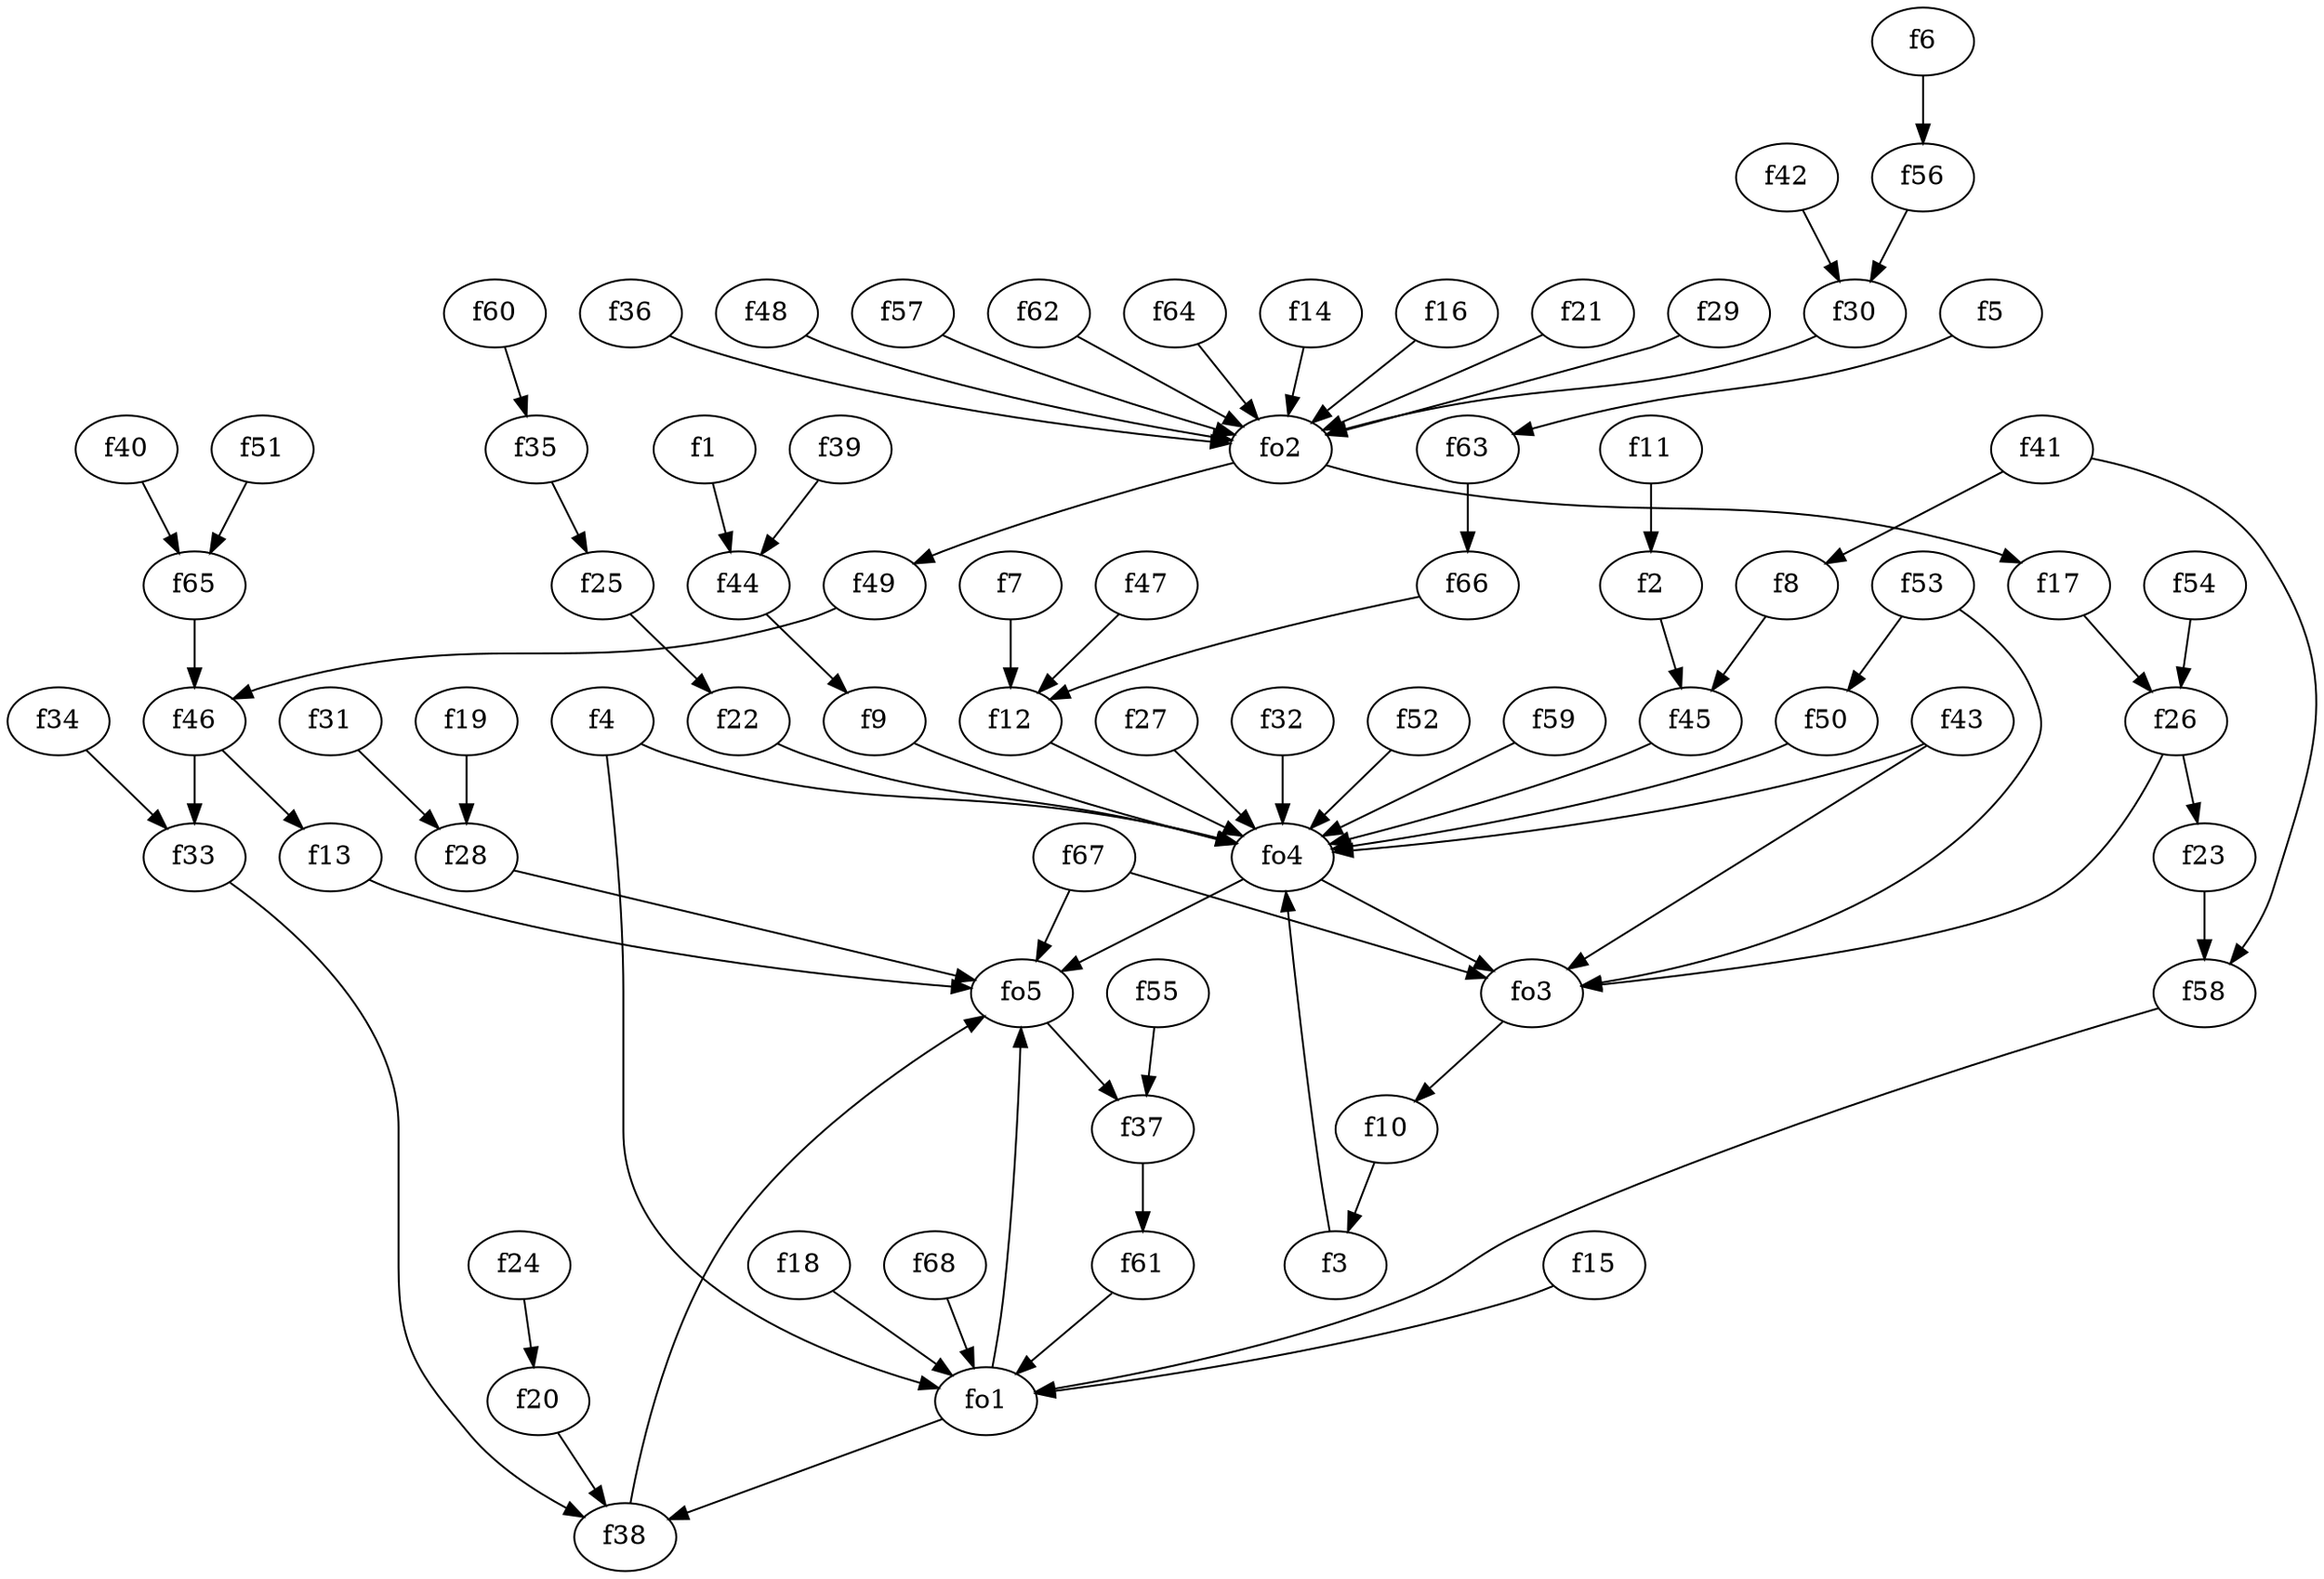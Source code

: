 strict digraph  {
f1;
f2;
f3;
f4;
f5;
f6;
f7;
f8;
f9;
f10;
f11;
f12;
f13;
f14;
f15;
f16;
f17;
f18;
f19;
f20;
f21;
f22;
f23;
f24;
f25;
f26;
f27;
f28;
f29;
f30;
f31;
f32;
f33;
f34;
f35;
f36;
f37;
f38;
f39;
f40;
f41;
f42;
f43;
f44;
f45;
f46;
f47;
f48;
f49;
f50;
f51;
f52;
f53;
f54;
f55;
f56;
f57;
f58;
f59;
f60;
f61;
f62;
f63;
f64;
f65;
f66;
f67;
f68;
fo1;
fo2;
fo3;
fo4;
fo5;
f1 -> f44  [weight=2];
f2 -> f45  [weight=2];
f3 -> fo4  [weight=2];
f4 -> fo4  [weight=2];
f4 -> fo1  [weight=2];
f5 -> f63  [weight=2];
f6 -> f56  [weight=2];
f7 -> f12  [weight=2];
f8 -> f45  [weight=2];
f9 -> fo4  [weight=2];
f10 -> f3  [weight=2];
f11 -> f2  [weight=2];
f12 -> fo4  [weight=2];
f13 -> fo5  [weight=2];
f14 -> fo2  [weight=2];
f15 -> fo1  [weight=2];
f16 -> fo2  [weight=2];
f17 -> f26  [weight=2];
f18 -> fo1  [weight=2];
f19 -> f28  [weight=2];
f20 -> f38  [weight=2];
f21 -> fo2  [weight=2];
f22 -> fo4  [weight=2];
f23 -> f58  [weight=2];
f24 -> f20  [weight=2];
f25 -> f22  [weight=2];
f26 -> fo3  [weight=2];
f26 -> f23  [weight=2];
f27 -> fo4  [weight=2];
f28 -> fo5  [weight=2];
f29 -> fo2  [weight=2];
f30 -> fo2  [weight=2];
f31 -> f28  [weight=2];
f32 -> fo4  [weight=2];
f33 -> f38  [weight=2];
f34 -> f33  [weight=2];
f35 -> f25  [weight=2];
f36 -> fo2  [weight=2];
f37 -> f61  [weight=2];
f38 -> fo5  [weight=2];
f39 -> f44  [weight=2];
f40 -> f65  [weight=2];
f41 -> f58  [weight=2];
f41 -> f8  [weight=2];
f42 -> f30  [weight=2];
f43 -> fo3  [weight=2];
f43 -> fo4  [weight=2];
f44 -> f9  [weight=2];
f45 -> fo4  [weight=2];
f46 -> f33  [weight=2];
f46 -> f13  [weight=2];
f47 -> f12  [weight=2];
f48 -> fo2  [weight=2];
f49 -> f46  [weight=2];
f50 -> fo4  [weight=2];
f51 -> f65  [weight=2];
f52 -> fo4  [weight=2];
f53 -> f50  [weight=2];
f53 -> fo3  [weight=2];
f54 -> f26  [weight=2];
f55 -> f37  [weight=2];
f56 -> f30  [weight=2];
f57 -> fo2  [weight=2];
f58 -> fo1  [weight=2];
f59 -> fo4  [weight=2];
f60 -> f35  [weight=2];
f61 -> fo1  [weight=2];
f62 -> fo2  [weight=2];
f63 -> f66  [weight=2];
f64 -> fo2  [weight=2];
f65 -> f46  [weight=2];
f66 -> f12  [weight=2];
f67 -> fo5  [weight=2];
f67 -> fo3  [weight=2];
f68 -> fo1  [weight=2];
fo1 -> f38  [weight=2];
fo1 -> fo5  [weight=2];
fo2 -> f17  [weight=2];
fo2 -> f49  [weight=2];
fo3 -> f10  [weight=2];
fo4 -> fo3  [weight=2];
fo4 -> fo5  [weight=2];
fo5 -> f37  [weight=2];
}
